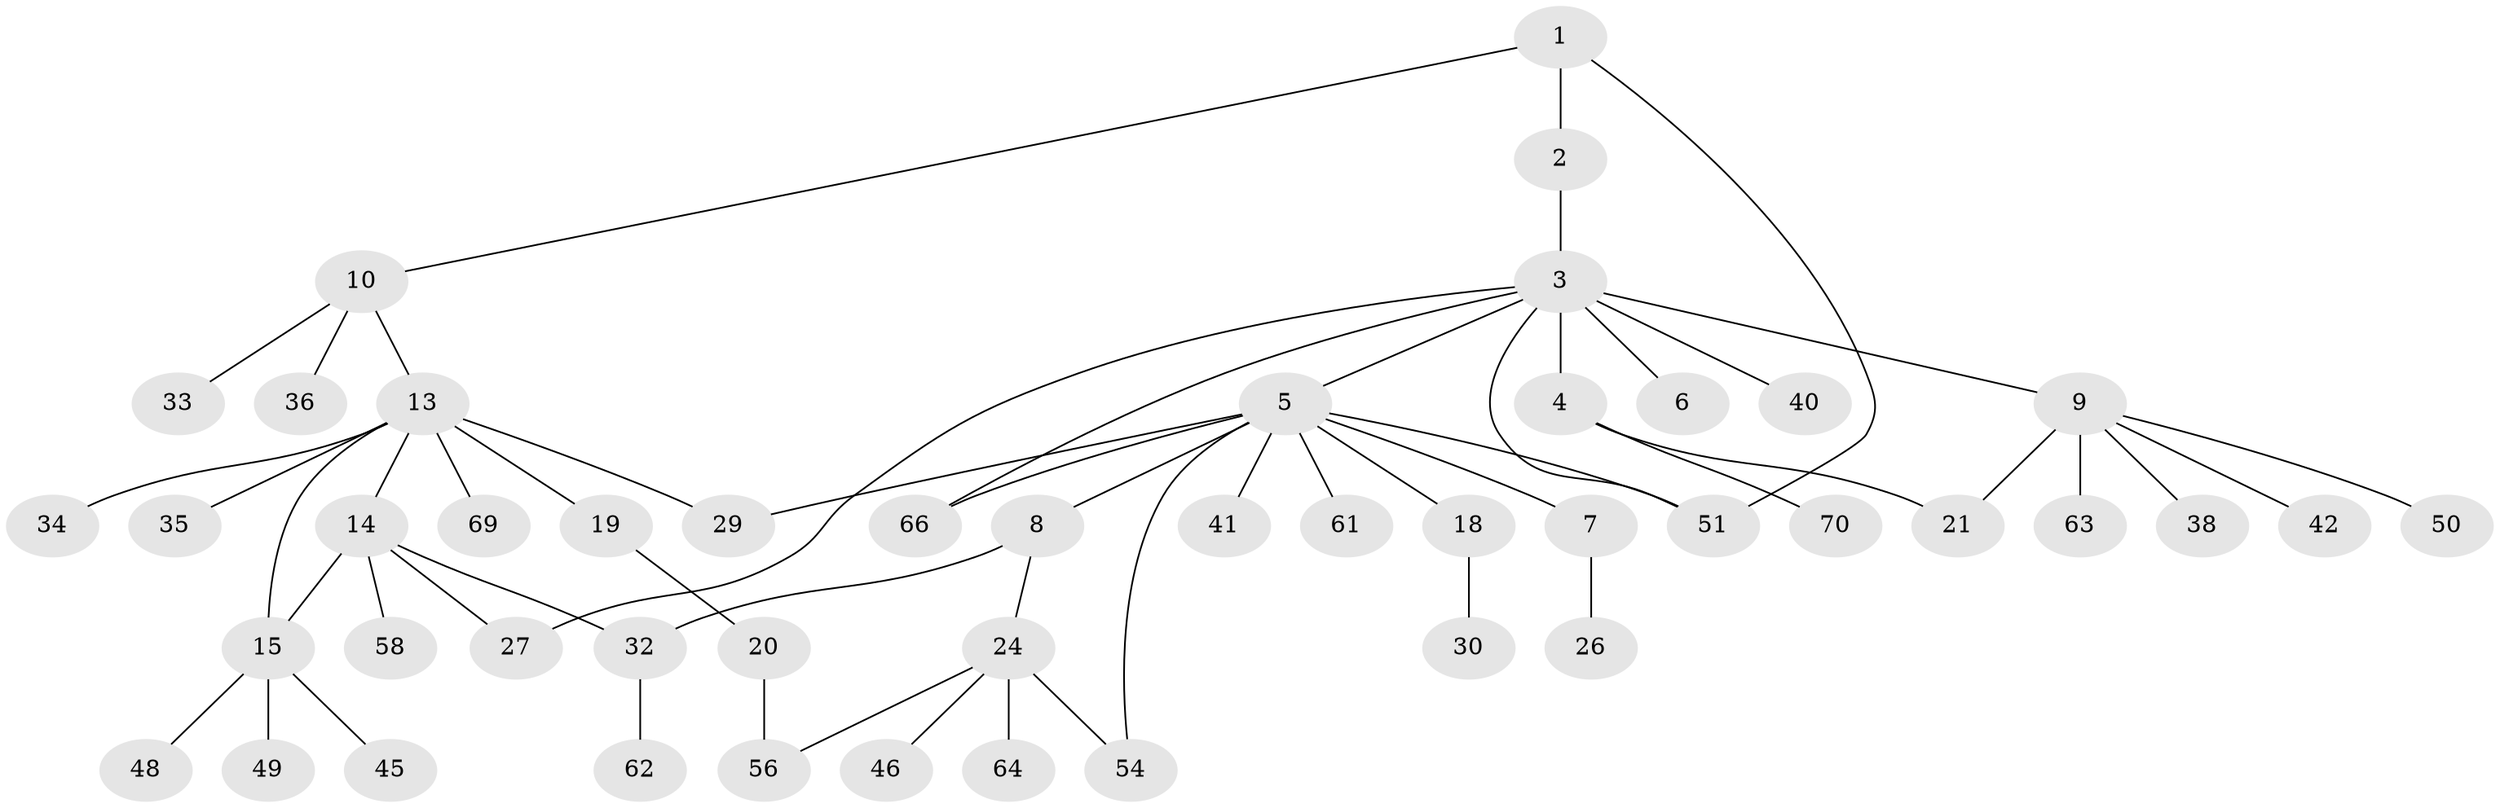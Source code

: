 // original degree distribution, {4: 0.10810810810810811, 3: 0.16216216216216217, 8: 0.02702702702702703, 2: 0.22972972972972974, 1: 0.4189189189189189, 6: 0.013513513513513514, 5: 0.04054054054054054}
// Generated by graph-tools (version 1.1) at 2025/10/02/27/25 16:10:55]
// undirected, 47 vertices, 56 edges
graph export_dot {
graph [start="1"]
  node [color=gray90,style=filled];
  1 [super="+11"];
  2 [super="+16"];
  3 [super="+59"];
  4 [super="+43"];
  5 [super="+12"];
  6;
  7 [super="+39"];
  8;
  9 [super="+17"];
  10 [super="+23"];
  13 [super="+28"];
  14;
  15 [super="+44"];
  18 [super="+22"];
  19;
  20 [super="+52"];
  21 [super="+25"];
  24 [super="+31"];
  26;
  27 [super="+53"];
  29;
  30;
  32 [super="+55"];
  33;
  34 [super="+37"];
  35 [super="+72"];
  36 [super="+60"];
  38;
  40 [super="+47"];
  41 [super="+71"];
  42 [super="+68"];
  45;
  46;
  48;
  49;
  50;
  51 [super="+65"];
  54 [super="+67"];
  56 [super="+57"];
  58;
  61;
  62 [super="+73"];
  63;
  64;
  66;
  69 [super="+74"];
  70;
  1 -- 2;
  1 -- 10;
  1 -- 51;
  2 -- 3;
  3 -- 4;
  3 -- 5;
  3 -- 6;
  3 -- 9 [weight=2];
  3 -- 40;
  3 -- 51;
  3 -- 27;
  3 -- 66;
  4 -- 21;
  4 -- 70;
  5 -- 7;
  5 -- 8;
  5 -- 51;
  5 -- 54;
  5 -- 66;
  5 -- 29;
  5 -- 41;
  5 -- 18;
  5 -- 61;
  7 -- 26;
  8 -- 24;
  8 -- 32;
  9 -- 21;
  9 -- 38;
  9 -- 50;
  9 -- 42;
  9 -- 63;
  10 -- 13;
  10 -- 33;
  10 -- 36;
  13 -- 14;
  13 -- 19;
  13 -- 29;
  13 -- 34;
  13 -- 69;
  13 -- 35;
  13 -- 15;
  14 -- 15;
  14 -- 27;
  14 -- 32;
  14 -- 58;
  15 -- 45;
  15 -- 48;
  15 -- 49;
  18 -- 30;
  19 -- 20;
  20 -- 56 [weight=2];
  24 -- 46;
  24 -- 64;
  24 -- 54;
  24 -- 56;
  32 -- 62;
}
